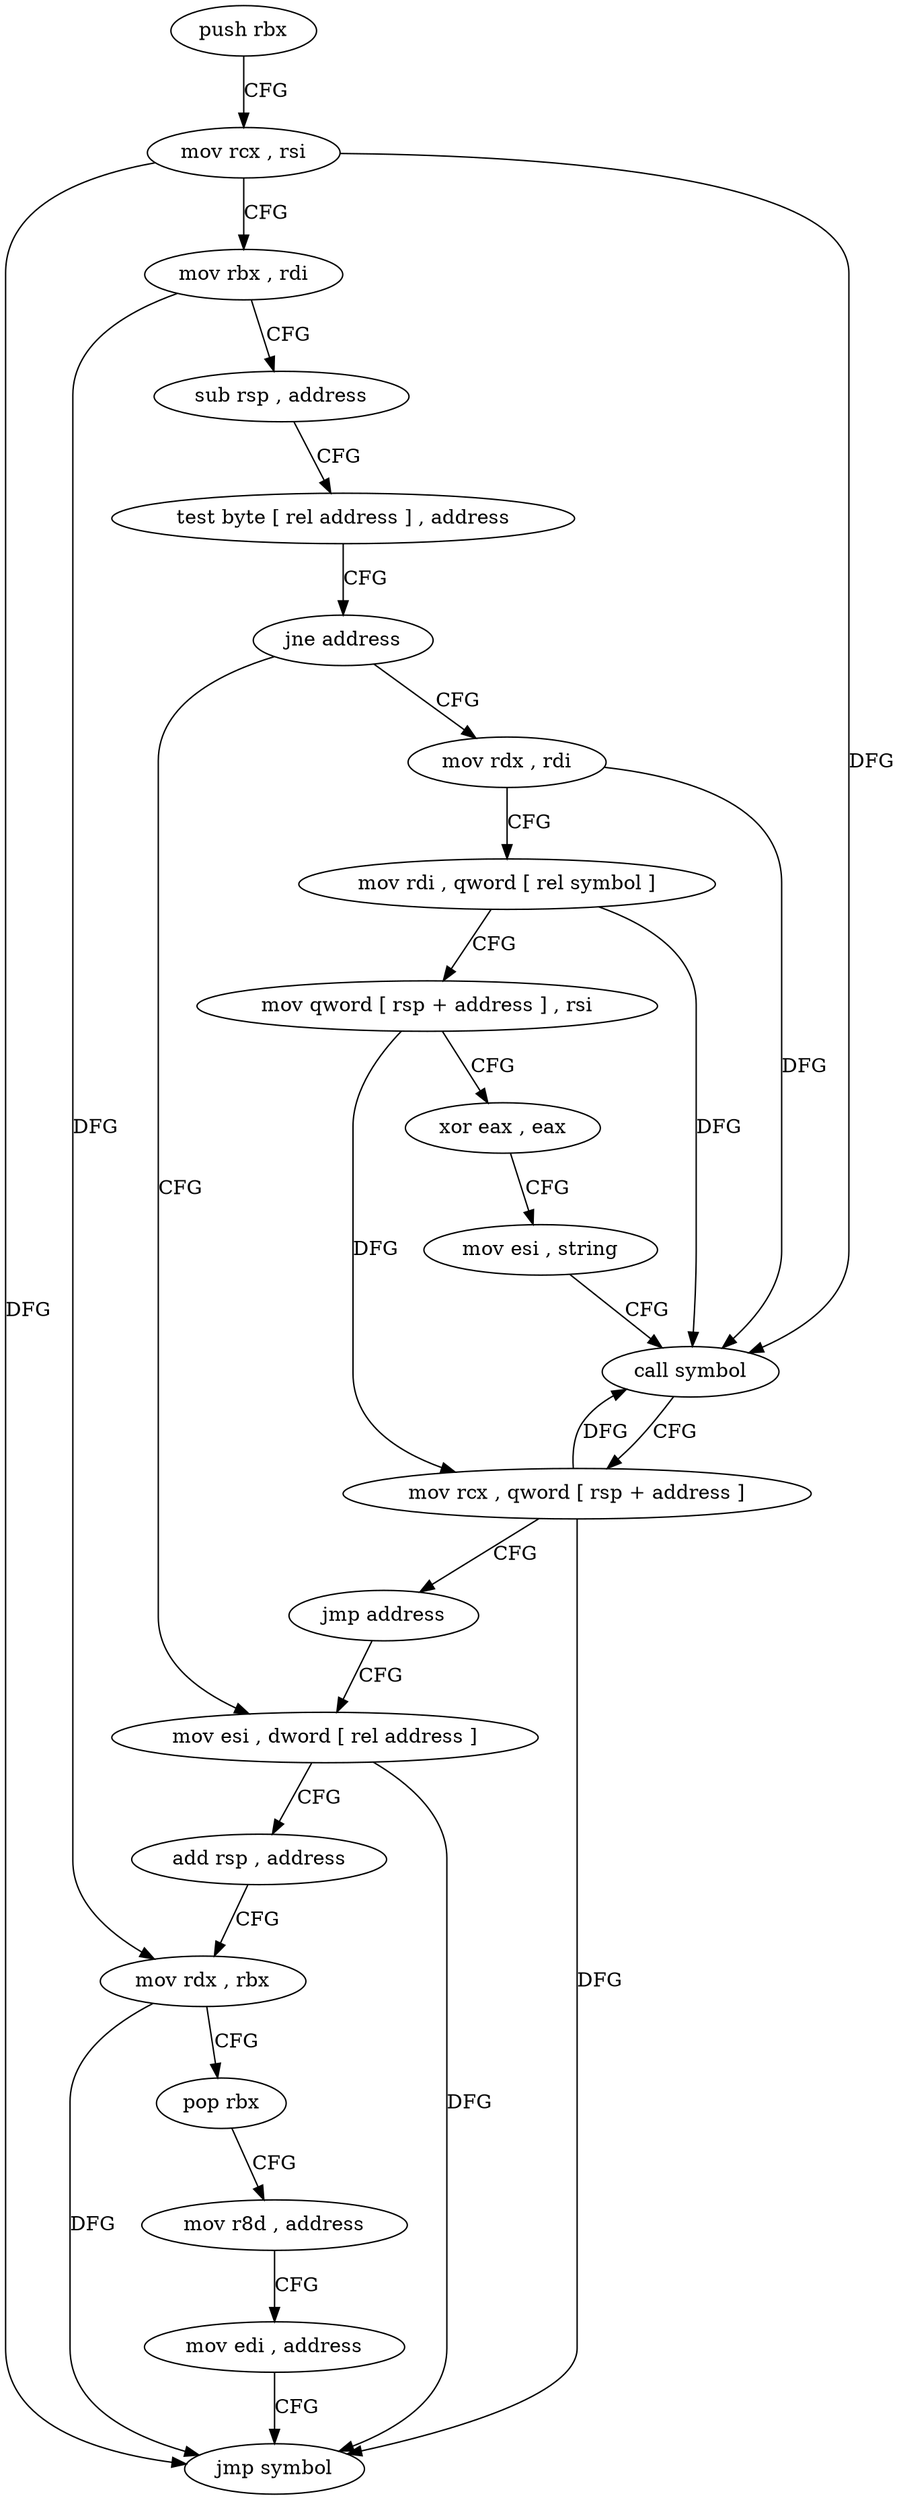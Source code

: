 digraph "func" {
"4230224" [label = "push rbx" ]
"4230225" [label = "mov rcx , rsi" ]
"4230228" [label = "mov rbx , rdi" ]
"4230231" [label = "sub rsp , address" ]
"4230235" [label = "test byte [ rel address ] , address" ]
"4230242" [label = "jne address" ]
"4230280" [label = "mov rdx , rdi" ]
"4230244" [label = "mov esi , dword [ rel address ]" ]
"4230283" [label = "mov rdi , qword [ rel symbol ]" ]
"4230290" [label = "mov qword [ rsp + address ] , rsi" ]
"4230295" [label = "xor eax , eax" ]
"4230297" [label = "mov esi , string" ]
"4230302" [label = "call symbol" ]
"4230307" [label = "mov rcx , qword [ rsp + address ]" ]
"4230312" [label = "jmp address" ]
"4230250" [label = "add rsp , address" ]
"4230254" [label = "mov rdx , rbx" ]
"4230257" [label = "pop rbx" ]
"4230258" [label = "mov r8d , address" ]
"4230264" [label = "mov edi , address" ]
"4230269" [label = "jmp symbol" ]
"4230224" -> "4230225" [ label = "CFG" ]
"4230225" -> "4230228" [ label = "CFG" ]
"4230225" -> "4230302" [ label = "DFG" ]
"4230225" -> "4230269" [ label = "DFG" ]
"4230228" -> "4230231" [ label = "CFG" ]
"4230228" -> "4230254" [ label = "DFG" ]
"4230231" -> "4230235" [ label = "CFG" ]
"4230235" -> "4230242" [ label = "CFG" ]
"4230242" -> "4230280" [ label = "CFG" ]
"4230242" -> "4230244" [ label = "CFG" ]
"4230280" -> "4230283" [ label = "CFG" ]
"4230280" -> "4230302" [ label = "DFG" ]
"4230244" -> "4230250" [ label = "CFG" ]
"4230244" -> "4230269" [ label = "DFG" ]
"4230283" -> "4230290" [ label = "CFG" ]
"4230283" -> "4230302" [ label = "DFG" ]
"4230290" -> "4230295" [ label = "CFG" ]
"4230290" -> "4230307" [ label = "DFG" ]
"4230295" -> "4230297" [ label = "CFG" ]
"4230297" -> "4230302" [ label = "CFG" ]
"4230302" -> "4230307" [ label = "CFG" ]
"4230307" -> "4230312" [ label = "CFG" ]
"4230307" -> "4230302" [ label = "DFG" ]
"4230307" -> "4230269" [ label = "DFG" ]
"4230312" -> "4230244" [ label = "CFG" ]
"4230250" -> "4230254" [ label = "CFG" ]
"4230254" -> "4230257" [ label = "CFG" ]
"4230254" -> "4230269" [ label = "DFG" ]
"4230257" -> "4230258" [ label = "CFG" ]
"4230258" -> "4230264" [ label = "CFG" ]
"4230264" -> "4230269" [ label = "CFG" ]
}
